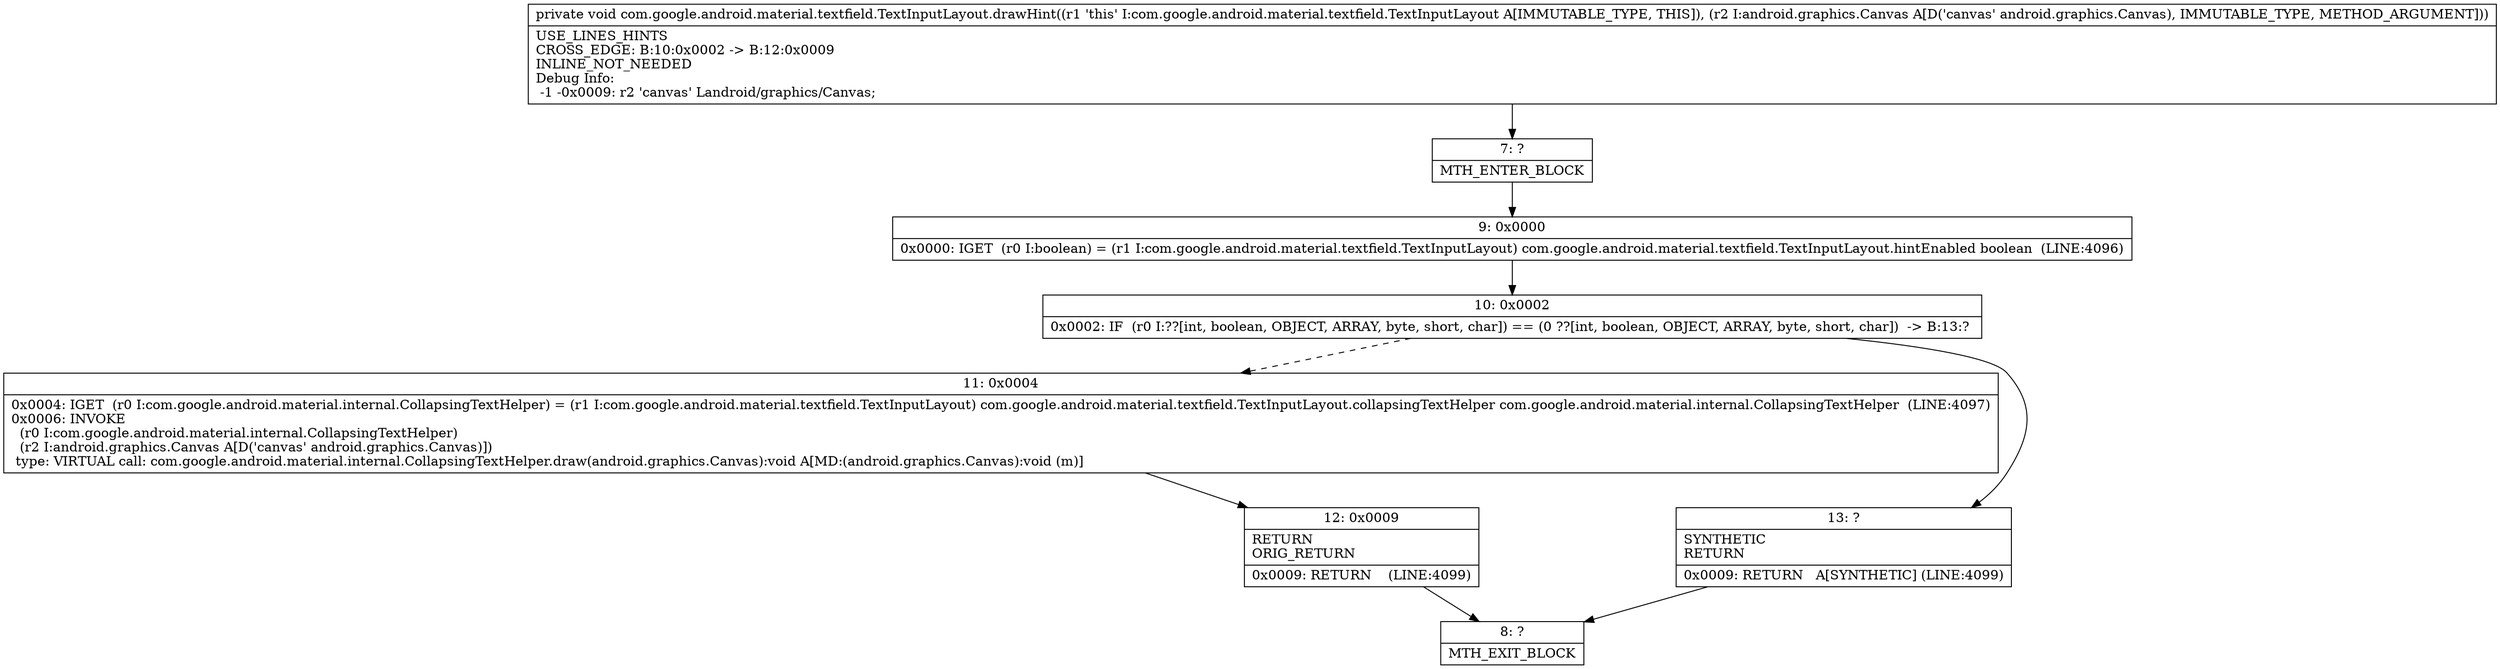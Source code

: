 digraph "CFG forcom.google.android.material.textfield.TextInputLayout.drawHint(Landroid\/graphics\/Canvas;)V" {
Node_7 [shape=record,label="{7\:\ ?|MTH_ENTER_BLOCK\l}"];
Node_9 [shape=record,label="{9\:\ 0x0000|0x0000: IGET  (r0 I:boolean) = (r1 I:com.google.android.material.textfield.TextInputLayout) com.google.android.material.textfield.TextInputLayout.hintEnabled boolean  (LINE:4096)\l}"];
Node_10 [shape=record,label="{10\:\ 0x0002|0x0002: IF  (r0 I:??[int, boolean, OBJECT, ARRAY, byte, short, char]) == (0 ??[int, boolean, OBJECT, ARRAY, byte, short, char])  \-\> B:13:? \l}"];
Node_11 [shape=record,label="{11\:\ 0x0004|0x0004: IGET  (r0 I:com.google.android.material.internal.CollapsingTextHelper) = (r1 I:com.google.android.material.textfield.TextInputLayout) com.google.android.material.textfield.TextInputLayout.collapsingTextHelper com.google.android.material.internal.CollapsingTextHelper  (LINE:4097)\l0x0006: INVOKE  \l  (r0 I:com.google.android.material.internal.CollapsingTextHelper)\l  (r2 I:android.graphics.Canvas A[D('canvas' android.graphics.Canvas)])\l type: VIRTUAL call: com.google.android.material.internal.CollapsingTextHelper.draw(android.graphics.Canvas):void A[MD:(android.graphics.Canvas):void (m)]\l}"];
Node_12 [shape=record,label="{12\:\ 0x0009|RETURN\lORIG_RETURN\l|0x0009: RETURN    (LINE:4099)\l}"];
Node_8 [shape=record,label="{8\:\ ?|MTH_EXIT_BLOCK\l}"];
Node_13 [shape=record,label="{13\:\ ?|SYNTHETIC\lRETURN\l|0x0009: RETURN   A[SYNTHETIC] (LINE:4099)\l}"];
MethodNode[shape=record,label="{private void com.google.android.material.textfield.TextInputLayout.drawHint((r1 'this' I:com.google.android.material.textfield.TextInputLayout A[IMMUTABLE_TYPE, THIS]), (r2 I:android.graphics.Canvas A[D('canvas' android.graphics.Canvas), IMMUTABLE_TYPE, METHOD_ARGUMENT]))  | USE_LINES_HINTS\lCROSS_EDGE: B:10:0x0002 \-\> B:12:0x0009\lINLINE_NOT_NEEDED\lDebug Info:\l  \-1 \-0x0009: r2 'canvas' Landroid\/graphics\/Canvas;\l}"];
MethodNode -> Node_7;Node_7 -> Node_9;
Node_9 -> Node_10;
Node_10 -> Node_11[style=dashed];
Node_10 -> Node_13;
Node_11 -> Node_12;
Node_12 -> Node_8;
Node_13 -> Node_8;
}

